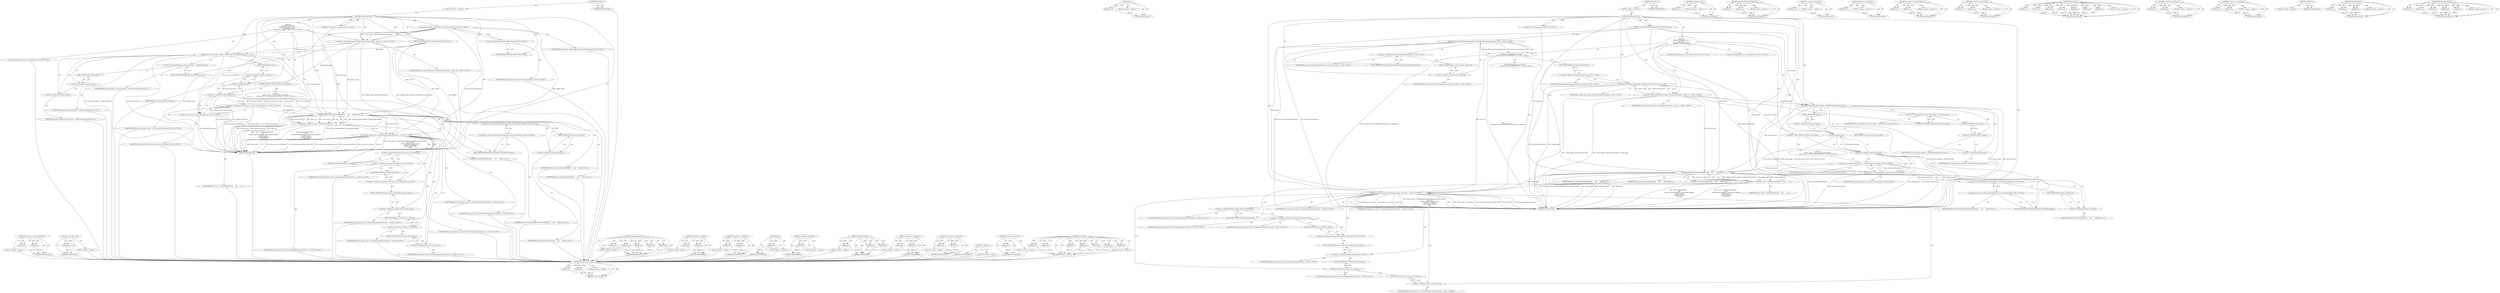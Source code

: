 digraph "NewRunnableMethod" {
vulnerable_121 [label=<(METHOD,&lt;operator&gt;.indirectFieldAccess)>];
vulnerable_122 [label=<(PARAM,p1)>];
vulnerable_123 [label=<(PARAM,p2)>];
vulnerable_124 [label=<(BLOCK,&lt;empty&gt;,&lt;empty&gt;)>];
vulnerable_125 [label=<(METHOD_RETURN,ANY)>];
vulnerable_143 [label=<(METHOD,&lt;operator&gt;.new)>];
vulnerable_144 [label=<(PARAM,p1)>];
vulnerable_145 [label=<(BLOCK,&lt;empty&gt;,&lt;empty&gt;)>];
vulnerable_146 [label=<(METHOD_RETURN,ANY)>];
vulnerable_6 [label=<(METHOD,&lt;global&gt;)<SUB>1</SUB>>];
vulnerable_7 [label=<(BLOCK,&lt;empty&gt;,&lt;empty&gt;)<SUB>1</SUB>>];
vulnerable_8 [label=<(METHOD,OnScriptedPrint)<SUB>1</SUB>>];
vulnerable_9 [label=<(PARAM,const ViewHostMsg_ScriptedPrint_Params&amp; params)<SUB>2</SUB>>];
vulnerable_10 [label="<(PARAM,IPC::Message* reply_msg)<SUB>3</SUB>>"];
vulnerable_11 [label="<(BLOCK,{
#if defined(OS_WIN)
  HWND host_window = gfx:...,{
#if defined(OS_WIN)
  HWND host_window = gfx:...)<SUB>3</SUB>>"];
vulnerable_12 [label="<(&lt;operator&gt;.greaterThan,scoped_refptr&lt;printing::PrinterQuery&gt; printer_q...)<SUB>10</SUB>>"];
vulnerable_13 [label="<(&lt;operator&gt;.lessThan,scoped_refptr&lt;printing::PrinterQuery)<SUB>10</SUB>>"];
vulnerable_14 [label="<(IDENTIFIER,scoped_refptr,scoped_refptr&lt;printing::PrinterQuery)<SUB>10</SUB>>"];
vulnerable_15 [label="<(&lt;operator&gt;.fieldAccess,printing::PrinterQuery)<SUB>10</SUB>>"];
vulnerable_16 [label="<(IDENTIFIER,printing,scoped_refptr&lt;printing::PrinterQuery)<SUB>10</SUB>>"];
vulnerable_17 [label=<(FIELD_IDENTIFIER,PrinterQuery,PrinterQuery)<SUB>10</SUB>>];
vulnerable_18 [label="<(IDENTIFIER,printer_query,scoped_refptr&lt;printing::PrinterQuery&gt; printer_q...)<SUB>10</SUB>>"];
vulnerable_19 [label=<(PopPrinterQuery,print_job_manager_-&gt;PopPrinterQuery(params.cook...)<SUB>11</SUB>>];
vulnerable_20 [label=<(&lt;operator&gt;.indirectFieldAccess,print_job_manager_-&gt;PopPrinterQuery)<SUB>11</SUB>>];
vulnerable_21 [label=<(IDENTIFIER,print_job_manager_,print_job_manager_-&gt;PopPrinterQuery(params.cook...)<SUB>11</SUB>>];
vulnerable_22 [label=<(FIELD_IDENTIFIER,PopPrinterQuery,PopPrinterQuery)<SUB>11</SUB>>];
vulnerable_23 [label=<(&lt;operator&gt;.fieldAccess,params.cookie)<SUB>11</SUB>>];
vulnerable_24 [label=<(IDENTIFIER,params,print_job_manager_-&gt;PopPrinterQuery(params.cook...)<SUB>11</SUB>>];
vulnerable_25 [label=<(FIELD_IDENTIFIER,cookie,cookie)<SUB>11</SUB>>];
vulnerable_26 [label=<(&lt;operator&gt;.addressOf,&amp;printer_query)<SUB>11</SUB>>];
vulnerable_27 [label=<(IDENTIFIER,printer_query,print_job_manager_-&gt;PopPrinterQuery(params.cook...)<SUB>11</SUB>>];
vulnerable_28 [label=<(CONTROL_STRUCTURE,IF,if (!printer_query.get()))<SUB>12</SUB>>];
vulnerable_29 [label=<(&lt;operator&gt;.logicalNot,!printer_query.get())<SUB>12</SUB>>];
vulnerable_30 [label=<(get,printer_query.get())<SUB>12</SUB>>];
vulnerable_31 [label=<(&lt;operator&gt;.fieldAccess,printer_query.get)<SUB>12</SUB>>];
vulnerable_32 [label=<(IDENTIFIER,printer_query,printer_query.get())<SUB>12</SUB>>];
vulnerable_33 [label=<(FIELD_IDENTIFIER,get,get)<SUB>12</SUB>>];
vulnerable_34 [label="<(BLOCK,{
    printer_query = new printing::PrinterQuer...,{
    printer_query = new printing::PrinterQuer...)<SUB>12</SUB>>"];
vulnerable_35 [label="<(&lt;operator&gt;.assignment,printer_query = new printing::PrinterQuery)<SUB>13</SUB>>"];
vulnerable_36 [label="<(IDENTIFIER,printer_query,printer_query = new printing::PrinterQuery)<SUB>13</SUB>>"];
vulnerable_37 [label="<(&lt;operator&gt;.new,new printing::PrinterQuery)<SUB>13</SUB>>"];
vulnerable_38 [label="<(IDENTIFIER,printing::PrinterQuery,new printing::PrinterQuery)<SUB>13</SUB>>"];
vulnerable_39 [label="<(LOCAL,CancelableTask* task: CancelableTask*)<SUB>16</SUB>>"];
vulnerable_40 [label=<(&lt;operator&gt;.assignment,* task = NewRunnableMethod(
      this,
      &amp;...)<SUB>16</SUB>>];
vulnerable_41 [label=<(IDENTIFIER,task,* task = NewRunnableMethod(
      this,
      &amp;...)<SUB>16</SUB>>];
vulnerable_42 [label=<(NewRunnableMethod,NewRunnableMethod(
      this,
      &amp;ResourceM...)<SUB>16</SUB>>];
vulnerable_43 [label=<(LITERAL,this,NewRunnableMethod(
      this,
      &amp;ResourceM...)<SUB>17</SUB>>];
vulnerable_44 [label="<(&lt;operator&gt;.addressOf,&amp;ResourceMessageFilter::OnScriptedPrintReply)<SUB>18</SUB>>"];
vulnerable_45 [label="<(&lt;operator&gt;.fieldAccess,ResourceMessageFilter::OnScriptedPrintReply)<SUB>18</SUB>>"];
vulnerable_46 [label=<(IDENTIFIER,ResourceMessageFilter,NewRunnableMethod(
      this,
      &amp;ResourceM...)<SUB>18</SUB>>];
vulnerable_47 [label=<(FIELD_IDENTIFIER,OnScriptedPrintReply,OnScriptedPrintReply)<SUB>18</SUB>>];
vulnerable_48 [label=<(IDENTIFIER,printer_query,NewRunnableMethod(
      this,
      &amp;ResourceM...)<SUB>19</SUB>>];
vulnerable_49 [label=<(&lt;operator&gt;.fieldAccess,params.routing_id)<SUB>20</SUB>>];
vulnerable_50 [label=<(IDENTIFIER,params,NewRunnableMethod(
      this,
      &amp;ResourceM...)<SUB>20</SUB>>];
vulnerable_51 [label=<(FIELD_IDENTIFIER,routing_id,routing_id)<SUB>20</SUB>>];
vulnerable_52 [label=<(IDENTIFIER,reply_msg,NewRunnableMethod(
      this,
      &amp;ResourceM...)<SUB>21</SUB>>];
vulnerable_53 [label="<(GetSettings,printer_query-&gt;GetSettings(printing::PrinterQue...)<SUB>31</SUB>>"];
vulnerable_54 [label=<(&lt;operator&gt;.indirectFieldAccess,printer_query-&gt;GetSettings)<SUB>31</SUB>>];
vulnerable_55 [label="<(IDENTIFIER,printer_query,printer_query-&gt;GetSettings(printing::PrinterQue...)<SUB>31</SUB>>"];
vulnerable_56 [label=<(FIELD_IDENTIFIER,GetSettings,GetSettings)<SUB>31</SUB>>];
vulnerable_57 [label="<(&lt;operator&gt;.fieldAccess,printing::PrinterQuery::ASK_USER)<SUB>31</SUB>>"];
vulnerable_58 [label="<(&lt;operator&gt;.fieldAccess,printing::PrinterQuery)<SUB>31</SUB>>"];
vulnerable_59 [label="<(IDENTIFIER,printing,printer_query-&gt;GetSettings(printing::PrinterQue...)<SUB>31</SUB>>"];
vulnerable_60 [label="<(IDENTIFIER,PrinterQuery,printer_query-&gt;GetSettings(printing::PrinterQue...)<SUB>31</SUB>>"];
vulnerable_61 [label=<(FIELD_IDENTIFIER,ASK_USER,ASK_USER)<SUB>31</SUB>>];
vulnerable_62 [label="<(IDENTIFIER,host_window,printer_query-&gt;GetSettings(printing::PrinterQue...)<SUB>32</SUB>>"];
vulnerable_63 [label=<(&lt;operator&gt;.fieldAccess,params.expected_pages_count)<SUB>33</SUB>>];
vulnerable_64 [label="<(IDENTIFIER,params,printer_query-&gt;GetSettings(printing::PrinterQue...)<SUB>33</SUB>>"];
vulnerable_65 [label=<(FIELD_IDENTIFIER,expected_pages_count,expected_pages_count)<SUB>33</SUB>>];
vulnerable_66 [label=<(&lt;operator&gt;.fieldAccess,params.has_selection)<SUB>34</SUB>>];
vulnerable_67 [label="<(IDENTIFIER,params,printer_query-&gt;GetSettings(printing::PrinterQue...)<SUB>34</SUB>>"];
vulnerable_68 [label=<(FIELD_IDENTIFIER,has_selection,has_selection)<SUB>34</SUB>>];
vulnerable_69 [label=<(&lt;operator&gt;.fieldAccess,params.use_overlays)<SUB>35</SUB>>];
vulnerable_70 [label="<(IDENTIFIER,params,printer_query-&gt;GetSettings(printing::PrinterQue...)<SUB>35</SUB>>"];
vulnerable_71 [label=<(FIELD_IDENTIFIER,use_overlays,use_overlays)<SUB>35</SUB>>];
vulnerable_72 [label="<(IDENTIFIER,task,printer_query-&gt;GetSettings(printing::PrinterQue...)<SUB>36</SUB>>"];
vulnerable_73 [label=<(METHOD_RETURN,void)<SUB>1</SUB>>];
vulnerable_75 [label=<(METHOD_RETURN,ANY)<SUB>1</SUB>>];
vulnerable_147 [label=<(METHOD,NewRunnableMethod)>];
vulnerable_148 [label=<(PARAM,p1)>];
vulnerable_149 [label=<(PARAM,p2)>];
vulnerable_150 [label=<(PARAM,p3)>];
vulnerable_151 [label=<(PARAM,p4)>];
vulnerable_152 [label=<(PARAM,p5)>];
vulnerable_153 [label=<(BLOCK,&lt;empty&gt;,&lt;empty&gt;)>];
vulnerable_154 [label=<(METHOD_RETURN,ANY)>];
vulnerable_105 [label=<(METHOD,&lt;operator&gt;.lessThan)>];
vulnerable_106 [label=<(PARAM,p1)>];
vulnerable_107 [label=<(PARAM,p2)>];
vulnerable_108 [label=<(BLOCK,&lt;empty&gt;,&lt;empty&gt;)>];
vulnerable_109 [label=<(METHOD_RETURN,ANY)>];
vulnerable_138 [label=<(METHOD,&lt;operator&gt;.assignment)>];
vulnerable_139 [label=<(PARAM,p1)>];
vulnerable_140 [label=<(PARAM,p2)>];
vulnerable_141 [label=<(BLOCK,&lt;empty&gt;,&lt;empty&gt;)>];
vulnerable_142 [label=<(METHOD_RETURN,ANY)>];
vulnerable_134 [label=<(METHOD,get)>];
vulnerable_135 [label=<(PARAM,p1)>];
vulnerable_136 [label=<(BLOCK,&lt;empty&gt;,&lt;empty&gt;)>];
vulnerable_137 [label=<(METHOD_RETURN,ANY)>];
vulnerable_130 [label=<(METHOD,&lt;operator&gt;.logicalNot)>];
vulnerable_131 [label=<(PARAM,p1)>];
vulnerable_132 [label=<(BLOCK,&lt;empty&gt;,&lt;empty&gt;)>];
vulnerable_133 [label=<(METHOD_RETURN,ANY)>];
vulnerable_115 [label=<(METHOD,PopPrinterQuery)>];
vulnerable_116 [label=<(PARAM,p1)>];
vulnerable_117 [label=<(PARAM,p2)>];
vulnerable_118 [label=<(PARAM,p3)>];
vulnerable_119 [label=<(BLOCK,&lt;empty&gt;,&lt;empty&gt;)>];
vulnerable_120 [label=<(METHOD_RETURN,ANY)>];
vulnerable_110 [label=<(METHOD,&lt;operator&gt;.fieldAccess)>];
vulnerable_111 [label=<(PARAM,p1)>];
vulnerable_112 [label=<(PARAM,p2)>];
vulnerable_113 [label=<(BLOCK,&lt;empty&gt;,&lt;empty&gt;)>];
vulnerable_114 [label=<(METHOD_RETURN,ANY)>];
vulnerable_100 [label=<(METHOD,&lt;operator&gt;.greaterThan)>];
vulnerable_101 [label=<(PARAM,p1)>];
vulnerable_102 [label=<(PARAM,p2)>];
vulnerable_103 [label=<(BLOCK,&lt;empty&gt;,&lt;empty&gt;)>];
vulnerable_104 [label=<(METHOD_RETURN,ANY)>];
vulnerable_94 [label=<(METHOD,&lt;global&gt;)<SUB>1</SUB>>];
vulnerable_95 [label=<(BLOCK,&lt;empty&gt;,&lt;empty&gt;)>];
vulnerable_96 [label=<(METHOD_RETURN,ANY)>];
vulnerable_126 [label=<(METHOD,&lt;operator&gt;.addressOf)>];
vulnerable_127 [label=<(PARAM,p1)>];
vulnerable_128 [label=<(BLOCK,&lt;empty&gt;,&lt;empty&gt;)>];
vulnerable_129 [label=<(METHOD_RETURN,ANY)>];
vulnerable_155 [label=<(METHOD,GetSettings)>];
vulnerable_156 [label=<(PARAM,p1)>];
vulnerable_157 [label=<(PARAM,p2)>];
vulnerable_158 [label=<(PARAM,p3)>];
vulnerable_159 [label=<(PARAM,p4)>];
vulnerable_160 [label=<(PARAM,p5)>];
vulnerable_161 [label=<(PARAM,p6)>];
vulnerable_162 [label=<(PARAM,p7)>];
vulnerable_163 [label=<(BLOCK,&lt;empty&gt;,&lt;empty&gt;)>];
vulnerable_164 [label=<(METHOD_RETURN,ANY)>];
fixed_132 [label=<(METHOD,&lt;operator&gt;.lessThan)>];
fixed_133 [label=<(PARAM,p1)>];
fixed_134 [label=<(PARAM,p2)>];
fixed_135 [label=<(BLOCK,&lt;empty&gt;,&lt;empty&gt;)>];
fixed_136 [label=<(METHOD_RETURN,ANY)>];
fixed_156 [label=<(METHOD,get)>];
fixed_157 [label=<(PARAM,p1)>];
fixed_158 [label=<(BLOCK,&lt;empty&gt;,&lt;empty&gt;)>];
fixed_159 [label=<(METHOD_RETURN,ANY)>];
fixed_6 [label=<(METHOD,&lt;global&gt;)<SUB>1</SUB>>];
fixed_7 [label=<(BLOCK,&lt;empty&gt;,&lt;empty&gt;)<SUB>1</SUB>>];
fixed_8 [label=<(METHOD,OnScriptedPrint)<SUB>1</SUB>>];
fixed_9 [label=<(PARAM,const ViewHostMsg_ScriptedPrint_Params&amp; params)<SUB>2</SUB>>];
fixed_10 [label="<(PARAM,IPC::Message* reply_msg)<SUB>3</SUB>>"];
fixed_11 [label="<(BLOCK,{
  gfx::NativeView host_view =
      gfx::Nati...,{
  gfx::NativeView host_view =
      gfx::Nati...)<SUB>3</SUB>>"];
fixed_12 [label="<(LOCAL,gfx.NativeView host_view: gfx.NativeView)<SUB>4</SUB>>"];
fixed_13 [label="<(&lt;operator&gt;.assignment,host_view =
      gfx::NativeViewFromIdInBrowse...)<SUB>4</SUB>>"];
fixed_14 [label="<(IDENTIFIER,host_view,host_view =
      gfx::NativeViewFromIdInBrowse...)<SUB>4</SUB>>"];
fixed_15 [label="<(gfx.NativeViewFromIdInBrowser,gfx::NativeViewFromIdInBrowser(params.host_wind...)<SUB>5</SUB>>"];
fixed_16 [label="<(&lt;operator&gt;.fieldAccess,gfx::NativeViewFromIdInBrowser)<SUB>5</SUB>>"];
fixed_17 [label="<(IDENTIFIER,gfx,gfx::NativeViewFromIdInBrowser(params.host_wind...)<SUB>5</SUB>>"];
fixed_18 [label=<(FIELD_IDENTIFIER,NativeViewFromIdInBrowser,NativeViewFromIdInBrowser)<SUB>5</SUB>>];
fixed_19 [label=<(&lt;operator&gt;.fieldAccess,params.host_window_id)<SUB>5</SUB>>];
fixed_20 [label="<(IDENTIFIER,params,gfx::NativeViewFromIdInBrowser(params.host_wind...)<SUB>5</SUB>>"];
fixed_21 [label=<(FIELD_IDENTIFIER,host_window_id,host_window_id)<SUB>5</SUB>>];
fixed_22 [label="<(&lt;operator&gt;.greaterThan,scoped_refptr&lt;printing::PrinterQuery&gt; printer_q...)<SUB>7</SUB>>"];
fixed_23 [label="<(&lt;operator&gt;.lessThan,scoped_refptr&lt;printing::PrinterQuery)<SUB>7</SUB>>"];
fixed_24 [label="<(IDENTIFIER,scoped_refptr,scoped_refptr&lt;printing::PrinterQuery)<SUB>7</SUB>>"];
fixed_25 [label="<(&lt;operator&gt;.fieldAccess,printing::PrinterQuery)<SUB>7</SUB>>"];
fixed_26 [label="<(IDENTIFIER,printing,scoped_refptr&lt;printing::PrinterQuery)<SUB>7</SUB>>"];
fixed_27 [label=<(FIELD_IDENTIFIER,PrinterQuery,PrinterQuery)<SUB>7</SUB>>];
fixed_28 [label="<(IDENTIFIER,printer_query,scoped_refptr&lt;printing::PrinterQuery&gt; printer_q...)<SUB>7</SUB>>"];
fixed_29 [label=<(PopPrinterQuery,print_job_manager_-&gt;PopPrinterQuery(params.cook...)<SUB>8</SUB>>];
fixed_30 [label=<(&lt;operator&gt;.indirectFieldAccess,print_job_manager_-&gt;PopPrinterQuery)<SUB>8</SUB>>];
fixed_31 [label=<(IDENTIFIER,print_job_manager_,print_job_manager_-&gt;PopPrinterQuery(params.cook...)<SUB>8</SUB>>];
fixed_32 [label=<(FIELD_IDENTIFIER,PopPrinterQuery,PopPrinterQuery)<SUB>8</SUB>>];
fixed_33 [label=<(&lt;operator&gt;.fieldAccess,params.cookie)<SUB>8</SUB>>];
fixed_34 [label=<(IDENTIFIER,params,print_job_manager_-&gt;PopPrinterQuery(params.cook...)<SUB>8</SUB>>];
fixed_35 [label=<(FIELD_IDENTIFIER,cookie,cookie)<SUB>8</SUB>>];
fixed_36 [label=<(&lt;operator&gt;.addressOf,&amp;printer_query)<SUB>8</SUB>>];
fixed_37 [label=<(IDENTIFIER,printer_query,print_job_manager_-&gt;PopPrinterQuery(params.cook...)<SUB>8</SUB>>];
fixed_38 [label=<(CONTROL_STRUCTURE,IF,if (!printer_query.get()))<SUB>9</SUB>>];
fixed_39 [label=<(&lt;operator&gt;.logicalNot,!printer_query.get())<SUB>9</SUB>>];
fixed_40 [label=<(get,printer_query.get())<SUB>9</SUB>>];
fixed_41 [label=<(&lt;operator&gt;.fieldAccess,printer_query.get)<SUB>9</SUB>>];
fixed_42 [label=<(IDENTIFIER,printer_query,printer_query.get())<SUB>9</SUB>>];
fixed_43 [label=<(FIELD_IDENTIFIER,get,get)<SUB>9</SUB>>];
fixed_44 [label="<(BLOCK,{
    printer_query = new printing::PrinterQuer...,{
    printer_query = new printing::PrinterQuer...)<SUB>9</SUB>>"];
fixed_45 [label="<(&lt;operator&gt;.assignment,printer_query = new printing::PrinterQuery)<SUB>10</SUB>>"];
fixed_46 [label="<(IDENTIFIER,printer_query,printer_query = new printing::PrinterQuery)<SUB>10</SUB>>"];
fixed_47 [label="<(&lt;operator&gt;.new,new printing::PrinterQuery)<SUB>10</SUB>>"];
fixed_48 [label="<(IDENTIFIER,printing::PrinterQuery,new printing::PrinterQuery)<SUB>10</SUB>>"];
fixed_49 [label="<(LOCAL,CancelableTask* task: CancelableTask*)<SUB>13</SUB>>"];
fixed_50 [label=<(&lt;operator&gt;.assignment,* task = NewRunnableMethod(
      this,
      &amp;...)<SUB>13</SUB>>];
fixed_51 [label=<(IDENTIFIER,task,* task = NewRunnableMethod(
      this,
      &amp;...)<SUB>13</SUB>>];
fixed_52 [label=<(NewRunnableMethod,NewRunnableMethod(
      this,
      &amp;ResourceM...)<SUB>13</SUB>>];
fixed_53 [label=<(LITERAL,this,NewRunnableMethod(
      this,
      &amp;ResourceM...)<SUB>14</SUB>>];
fixed_54 [label="<(&lt;operator&gt;.addressOf,&amp;ResourceMessageFilter::OnScriptedPrintReply)<SUB>15</SUB>>"];
fixed_55 [label="<(&lt;operator&gt;.fieldAccess,ResourceMessageFilter::OnScriptedPrintReply)<SUB>15</SUB>>"];
fixed_56 [label=<(IDENTIFIER,ResourceMessageFilter,NewRunnableMethod(
      this,
      &amp;ResourceM...)<SUB>15</SUB>>];
fixed_57 [label=<(FIELD_IDENTIFIER,OnScriptedPrintReply,OnScriptedPrintReply)<SUB>15</SUB>>];
fixed_58 [label=<(IDENTIFIER,printer_query,NewRunnableMethod(
      this,
      &amp;ResourceM...)<SUB>16</SUB>>];
fixed_59 [label=<(&lt;operator&gt;.fieldAccess,params.routing_id)<SUB>17</SUB>>];
fixed_60 [label=<(IDENTIFIER,params,NewRunnableMethod(
      this,
      &amp;ResourceM...)<SUB>17</SUB>>];
fixed_61 [label=<(FIELD_IDENTIFIER,routing_id,routing_id)<SUB>17</SUB>>];
fixed_62 [label=<(IDENTIFIER,reply_msg,NewRunnableMethod(
      this,
      &amp;ResourceM...)<SUB>18</SUB>>];
fixed_63 [label="<(GetSettings,printer_query-&gt;GetSettings(printing::PrinterQue...)<SUB>20</SUB>>"];
fixed_64 [label=<(&lt;operator&gt;.indirectFieldAccess,printer_query-&gt;GetSettings)<SUB>20</SUB>>];
fixed_65 [label="<(IDENTIFIER,printer_query,printer_query-&gt;GetSettings(printing::PrinterQue...)<SUB>20</SUB>>"];
fixed_66 [label=<(FIELD_IDENTIFIER,GetSettings,GetSettings)<SUB>20</SUB>>];
fixed_67 [label="<(&lt;operator&gt;.fieldAccess,printing::PrinterQuery::ASK_USER)<SUB>20</SUB>>"];
fixed_68 [label="<(&lt;operator&gt;.fieldAccess,printing::PrinterQuery)<SUB>20</SUB>>"];
fixed_69 [label="<(IDENTIFIER,printing,printer_query-&gt;GetSettings(printing::PrinterQue...)<SUB>20</SUB>>"];
fixed_70 [label="<(IDENTIFIER,PrinterQuery,printer_query-&gt;GetSettings(printing::PrinterQue...)<SUB>20</SUB>>"];
fixed_71 [label=<(FIELD_IDENTIFIER,ASK_USER,ASK_USER)<SUB>20</SUB>>];
fixed_72 [label="<(IDENTIFIER,host_view,printer_query-&gt;GetSettings(printing::PrinterQue...)<SUB>21</SUB>>"];
fixed_73 [label=<(&lt;operator&gt;.fieldAccess,params.expected_pages_count)<SUB>22</SUB>>];
fixed_74 [label="<(IDENTIFIER,params,printer_query-&gt;GetSettings(printing::PrinterQue...)<SUB>22</SUB>>"];
fixed_75 [label=<(FIELD_IDENTIFIER,expected_pages_count,expected_pages_count)<SUB>22</SUB>>];
fixed_76 [label=<(&lt;operator&gt;.fieldAccess,params.has_selection)<SUB>23</SUB>>];
fixed_77 [label="<(IDENTIFIER,params,printer_query-&gt;GetSettings(printing::PrinterQue...)<SUB>23</SUB>>"];
fixed_78 [label=<(FIELD_IDENTIFIER,has_selection,has_selection)<SUB>23</SUB>>];
fixed_79 [label=<(&lt;operator&gt;.fieldAccess,params.use_overlays)<SUB>24</SUB>>];
fixed_80 [label="<(IDENTIFIER,params,printer_query-&gt;GetSettings(printing::PrinterQue...)<SUB>24</SUB>>"];
fixed_81 [label=<(FIELD_IDENTIFIER,use_overlays,use_overlays)<SUB>24</SUB>>];
fixed_82 [label="<(IDENTIFIER,task,printer_query-&gt;GetSettings(printing::PrinterQue...)<SUB>25</SUB>>"];
fixed_83 [label=<(METHOD_RETURN,void)<SUB>1</SUB>>];
fixed_85 [label=<(METHOD_RETURN,ANY)<SUB>1</SUB>>];
fixed_160 [label=<(METHOD,&lt;operator&gt;.new)>];
fixed_161 [label=<(PARAM,p1)>];
fixed_162 [label=<(BLOCK,&lt;empty&gt;,&lt;empty&gt;)>];
fixed_163 [label=<(METHOD_RETURN,ANY)>];
fixed_117 [label=<(METHOD,gfx.NativeViewFromIdInBrowser)>];
fixed_118 [label=<(PARAM,p1)>];
fixed_119 [label=<(PARAM,p2)>];
fixed_120 [label=<(BLOCK,&lt;empty&gt;,&lt;empty&gt;)>];
fixed_121 [label=<(METHOD_RETURN,ANY)>];
fixed_152 [label=<(METHOD,&lt;operator&gt;.logicalNot)>];
fixed_153 [label=<(PARAM,p1)>];
fixed_154 [label=<(BLOCK,&lt;empty&gt;,&lt;empty&gt;)>];
fixed_155 [label=<(METHOD_RETURN,ANY)>];
fixed_148 [label=<(METHOD,&lt;operator&gt;.addressOf)>];
fixed_149 [label=<(PARAM,p1)>];
fixed_150 [label=<(BLOCK,&lt;empty&gt;,&lt;empty&gt;)>];
fixed_151 [label=<(METHOD_RETURN,ANY)>];
fixed_143 [label=<(METHOD,&lt;operator&gt;.indirectFieldAccess)>];
fixed_144 [label=<(PARAM,p1)>];
fixed_145 [label=<(PARAM,p2)>];
fixed_146 [label=<(BLOCK,&lt;empty&gt;,&lt;empty&gt;)>];
fixed_147 [label=<(METHOD_RETURN,ANY)>];
fixed_127 [label=<(METHOD,&lt;operator&gt;.greaterThan)>];
fixed_128 [label=<(PARAM,p1)>];
fixed_129 [label=<(PARAM,p2)>];
fixed_130 [label=<(BLOCK,&lt;empty&gt;,&lt;empty&gt;)>];
fixed_131 [label=<(METHOD_RETURN,ANY)>];
fixed_172 [label=<(METHOD,GetSettings)>];
fixed_173 [label=<(PARAM,p1)>];
fixed_174 [label=<(PARAM,p2)>];
fixed_175 [label=<(PARAM,p3)>];
fixed_176 [label=<(PARAM,p4)>];
fixed_177 [label=<(PARAM,p5)>];
fixed_178 [label=<(PARAM,p6)>];
fixed_179 [label=<(PARAM,p7)>];
fixed_180 [label=<(BLOCK,&lt;empty&gt;,&lt;empty&gt;)>];
fixed_181 [label=<(METHOD_RETURN,ANY)>];
fixed_122 [label=<(METHOD,&lt;operator&gt;.fieldAccess)>];
fixed_123 [label=<(PARAM,p1)>];
fixed_124 [label=<(PARAM,p2)>];
fixed_125 [label=<(BLOCK,&lt;empty&gt;,&lt;empty&gt;)>];
fixed_126 [label=<(METHOD_RETURN,ANY)>];
fixed_112 [label=<(METHOD,&lt;operator&gt;.assignment)>];
fixed_113 [label=<(PARAM,p1)>];
fixed_114 [label=<(PARAM,p2)>];
fixed_115 [label=<(BLOCK,&lt;empty&gt;,&lt;empty&gt;)>];
fixed_116 [label=<(METHOD_RETURN,ANY)>];
fixed_106 [label=<(METHOD,&lt;global&gt;)<SUB>1</SUB>>];
fixed_107 [label=<(BLOCK,&lt;empty&gt;,&lt;empty&gt;)>];
fixed_108 [label=<(METHOD_RETURN,ANY)>];
fixed_137 [label=<(METHOD,PopPrinterQuery)>];
fixed_138 [label=<(PARAM,p1)>];
fixed_139 [label=<(PARAM,p2)>];
fixed_140 [label=<(PARAM,p3)>];
fixed_141 [label=<(BLOCK,&lt;empty&gt;,&lt;empty&gt;)>];
fixed_142 [label=<(METHOD_RETURN,ANY)>];
fixed_164 [label=<(METHOD,NewRunnableMethod)>];
fixed_165 [label=<(PARAM,p1)>];
fixed_166 [label=<(PARAM,p2)>];
fixed_167 [label=<(PARAM,p3)>];
fixed_168 [label=<(PARAM,p4)>];
fixed_169 [label=<(PARAM,p5)>];
fixed_170 [label=<(BLOCK,&lt;empty&gt;,&lt;empty&gt;)>];
fixed_171 [label=<(METHOD_RETURN,ANY)>];
vulnerable_121 -> vulnerable_122  [key=0, label="AST: "];
vulnerable_121 -> vulnerable_122  [key=1, label="DDG: "];
vulnerable_121 -> vulnerable_124  [key=0, label="AST: "];
vulnerable_121 -> vulnerable_123  [key=0, label="AST: "];
vulnerable_121 -> vulnerable_123  [key=1, label="DDG: "];
vulnerable_121 -> vulnerable_125  [key=0, label="AST: "];
vulnerable_121 -> vulnerable_125  [key=1, label="CFG: "];
vulnerable_122 -> vulnerable_125  [key=0, label="DDG: p1"];
vulnerable_123 -> vulnerable_125  [key=0, label="DDG: p2"];
vulnerable_124 -> fixed_132  [key=0];
vulnerable_125 -> fixed_132  [key=0];
vulnerable_143 -> vulnerable_144  [key=0, label="AST: "];
vulnerable_143 -> vulnerable_144  [key=1, label="DDG: "];
vulnerable_143 -> vulnerable_145  [key=0, label="AST: "];
vulnerable_143 -> vulnerable_146  [key=0, label="AST: "];
vulnerable_143 -> vulnerable_146  [key=1, label="CFG: "];
vulnerable_144 -> vulnerable_146  [key=0, label="DDG: p1"];
vulnerable_145 -> fixed_132  [key=0];
vulnerable_146 -> fixed_132  [key=0];
vulnerable_6 -> vulnerable_7  [key=0, label="AST: "];
vulnerable_6 -> vulnerable_75  [key=0, label="AST: "];
vulnerable_6 -> vulnerable_75  [key=1, label="CFG: "];
vulnerable_7 -> vulnerable_8  [key=0, label="AST: "];
vulnerable_8 -> vulnerable_9  [key=0, label="AST: "];
vulnerable_8 -> vulnerable_9  [key=1, label="DDG: "];
vulnerable_8 -> vulnerable_10  [key=0, label="AST: "];
vulnerable_8 -> vulnerable_10  [key=1, label="DDG: "];
vulnerable_8 -> vulnerable_11  [key=0, label="AST: "];
vulnerable_8 -> vulnerable_73  [key=0, label="AST: "];
vulnerable_8 -> vulnerable_17  [key=0, label="CFG: "];
vulnerable_8 -> vulnerable_12  [key=0, label="DDG: "];
vulnerable_8 -> vulnerable_19  [key=0, label="DDG: "];
vulnerable_8 -> vulnerable_53  [key=0, label="DDG: "];
vulnerable_8 -> vulnerable_13  [key=0, label="DDG: "];
vulnerable_8 -> vulnerable_42  [key=0, label="DDG: "];
vulnerable_8 -> vulnerable_30  [key=0, label="DDG: "];
vulnerable_8 -> vulnerable_37  [key=0, label="DDG: "];
vulnerable_9 -> vulnerable_73  [key=0, label="DDG: params"];
vulnerable_9 -> vulnerable_19  [key=0, label="DDG: params"];
vulnerable_9 -> vulnerable_53  [key=0, label="DDG: params"];
vulnerable_9 -> vulnerable_42  [key=0, label="DDG: params"];
vulnerable_10 -> vulnerable_42  [key=0, label="DDG: reply_msg"];
vulnerable_11 -> vulnerable_12  [key=0, label="AST: "];
vulnerable_11 -> vulnerable_19  [key=0, label="AST: "];
vulnerable_11 -> vulnerable_28  [key=0, label="AST: "];
vulnerable_11 -> vulnerable_39  [key=0, label="AST: "];
vulnerable_11 -> vulnerable_40  [key=0, label="AST: "];
vulnerable_11 -> vulnerable_53  [key=0, label="AST: "];
vulnerable_12 -> vulnerable_13  [key=0, label="AST: "];
vulnerable_12 -> vulnerable_18  [key=0, label="AST: "];
vulnerable_12 -> vulnerable_22  [key=0, label="CFG: "];
vulnerable_12 -> vulnerable_73  [key=0, label="DDG: scoped_refptr&lt;printing::PrinterQuery"];
vulnerable_12 -> vulnerable_73  [key=1, label="DDG: scoped_refptr&lt;printing::PrinterQuery&gt; printer_query"];
vulnerable_12 -> vulnerable_19  [key=0, label="DDG: printer_query"];
vulnerable_12 -> vulnerable_42  [key=0, label="DDG: printer_query"];
vulnerable_12 -> vulnerable_30  [key=0, label="DDG: printer_query"];
vulnerable_13 -> vulnerable_14  [key=0, label="AST: "];
vulnerable_13 -> vulnerable_15  [key=0, label="AST: "];
vulnerable_13 -> vulnerable_12  [key=0, label="CFG: "];
vulnerable_13 -> vulnerable_12  [key=1, label="DDG: scoped_refptr"];
vulnerable_13 -> vulnerable_12  [key=2, label="DDG: printing::PrinterQuery"];
vulnerable_13 -> vulnerable_73  [key=0, label="DDG: printing::PrinterQuery"];
vulnerable_13 -> vulnerable_73  [key=1, label="DDG: scoped_refptr"];
vulnerable_13 -> vulnerable_37  [key=0, label="DDG: printing::PrinterQuery"];
vulnerable_14 -> fixed_132  [key=0];
vulnerable_15 -> vulnerable_16  [key=0, label="AST: "];
vulnerable_15 -> vulnerable_17  [key=0, label="AST: "];
vulnerable_15 -> vulnerable_13  [key=0, label="CFG: "];
vulnerable_16 -> fixed_132  [key=0];
vulnerable_17 -> vulnerable_15  [key=0, label="CFG: "];
vulnerable_18 -> fixed_132  [key=0];
vulnerable_19 -> vulnerable_20  [key=0, label="AST: "];
vulnerable_19 -> vulnerable_23  [key=0, label="AST: "];
vulnerable_19 -> vulnerable_26  [key=0, label="AST: "];
vulnerable_19 -> vulnerable_33  [key=0, label="CFG: "];
vulnerable_19 -> vulnerable_73  [key=0, label="DDG: print_job_manager_-&gt;PopPrinterQuery"];
vulnerable_19 -> vulnerable_73  [key=1, label="DDG: params.cookie"];
vulnerable_19 -> vulnerable_73  [key=2, label="DDG: &amp;printer_query"];
vulnerable_19 -> vulnerable_73  [key=3, label="DDG: print_job_manager_-&gt;PopPrinterQuery(params.cookie, &amp;printer_query)"];
vulnerable_19 -> vulnerable_42  [key=0, label="DDG: &amp;printer_query"];
vulnerable_20 -> vulnerable_21  [key=0, label="AST: "];
vulnerable_20 -> vulnerable_22  [key=0, label="AST: "];
vulnerable_20 -> vulnerable_25  [key=0, label="CFG: "];
vulnerable_21 -> fixed_132  [key=0];
vulnerable_22 -> vulnerable_20  [key=0, label="CFG: "];
vulnerable_23 -> vulnerable_24  [key=0, label="AST: "];
vulnerable_23 -> vulnerable_25  [key=0, label="AST: "];
vulnerable_23 -> vulnerable_26  [key=0, label="CFG: "];
vulnerable_24 -> fixed_132  [key=0];
vulnerable_25 -> vulnerable_23  [key=0, label="CFG: "];
vulnerable_26 -> vulnerable_27  [key=0, label="AST: "];
vulnerable_26 -> vulnerable_19  [key=0, label="CFG: "];
vulnerable_27 -> fixed_132  [key=0];
vulnerable_28 -> vulnerable_29  [key=0, label="AST: "];
vulnerable_28 -> vulnerable_34  [key=0, label="AST: "];
vulnerable_29 -> vulnerable_30  [key=0, label="AST: "];
vulnerable_29 -> vulnerable_37  [key=0, label="CFG: "];
vulnerable_29 -> vulnerable_37  [key=1, label="CDG: "];
vulnerable_29 -> vulnerable_47  [key=0, label="CFG: "];
vulnerable_29 -> vulnerable_73  [key=0, label="DDG: printer_query.get()"];
vulnerable_29 -> vulnerable_73  [key=1, label="DDG: !printer_query.get()"];
vulnerable_29 -> vulnerable_35  [key=0, label="CDG: "];
vulnerable_30 -> vulnerable_31  [key=0, label="AST: "];
vulnerable_30 -> vulnerable_29  [key=0, label="CFG: "];
vulnerable_30 -> vulnerable_29  [key=1, label="DDG: printer_query.get"];
vulnerable_30 -> vulnerable_42  [key=0, label="DDG: printer_query.get"];
vulnerable_31 -> vulnerable_32  [key=0, label="AST: "];
vulnerable_31 -> vulnerable_33  [key=0, label="AST: "];
vulnerable_31 -> vulnerable_30  [key=0, label="CFG: "];
vulnerable_32 -> fixed_132  [key=0];
vulnerable_33 -> vulnerable_31  [key=0, label="CFG: "];
vulnerable_34 -> vulnerable_35  [key=0, label="AST: "];
vulnerable_35 -> vulnerable_36  [key=0, label="AST: "];
vulnerable_35 -> vulnerable_37  [key=0, label="AST: "];
vulnerable_35 -> vulnerable_47  [key=0, label="CFG: "];
vulnerable_35 -> vulnerable_73  [key=0, label="DDG: new printing::PrinterQuery"];
vulnerable_35 -> vulnerable_73  [key=1, label="DDG: printer_query = new printing::PrinterQuery"];
vulnerable_35 -> vulnerable_42  [key=0, label="DDG: printer_query"];
vulnerable_36 -> fixed_132  [key=0];
vulnerable_37 -> vulnerable_38  [key=0, label="AST: "];
vulnerable_37 -> vulnerable_35  [key=0, label="CFG: "];
vulnerable_37 -> vulnerable_35  [key=1, label="DDG: printing::PrinterQuery"];
vulnerable_37 -> vulnerable_73  [key=0, label="DDG: printing::PrinterQuery"];
vulnerable_38 -> fixed_132  [key=0];
vulnerable_39 -> fixed_132  [key=0];
vulnerable_40 -> vulnerable_41  [key=0, label="AST: "];
vulnerable_40 -> vulnerable_42  [key=0, label="AST: "];
vulnerable_40 -> vulnerable_56  [key=0, label="CFG: "];
vulnerable_40 -> vulnerable_73  [key=0, label="DDG: NewRunnableMethod(
      this,
      &amp;ResourceMessageFilter::OnScriptedPrintReply,
       printer_query,
       params.routing_id,
       reply_msg)"];
vulnerable_40 -> vulnerable_73  [key=1, label="DDG: * task = NewRunnableMethod(
      this,
      &amp;ResourceMessageFilter::OnScriptedPrintReply,
       printer_query,
       params.routing_id,
       reply_msg)"];
vulnerable_40 -> vulnerable_53  [key=0, label="DDG: task"];
vulnerable_41 -> fixed_132  [key=0];
vulnerable_42 -> vulnerable_43  [key=0, label="AST: "];
vulnerable_42 -> vulnerable_44  [key=0, label="AST: "];
vulnerable_42 -> vulnerable_48  [key=0, label="AST: "];
vulnerable_42 -> vulnerable_49  [key=0, label="AST: "];
vulnerable_42 -> vulnerable_52  [key=0, label="AST: "];
vulnerable_42 -> vulnerable_40  [key=0, label="CFG: "];
vulnerable_42 -> vulnerable_40  [key=1, label="DDG: &amp;ResourceMessageFilter::OnScriptedPrintReply"];
vulnerable_42 -> vulnerable_40  [key=2, label="DDG: params.routing_id"];
vulnerable_42 -> vulnerable_40  [key=3, label="DDG: reply_msg"];
vulnerable_42 -> vulnerable_40  [key=4, label="DDG: printer_query"];
vulnerable_42 -> vulnerable_40  [key=5, label="DDG: this"];
vulnerable_42 -> vulnerable_73  [key=0, label="DDG: &amp;ResourceMessageFilter::OnScriptedPrintReply"];
vulnerable_42 -> vulnerable_73  [key=1, label="DDG: printer_query"];
vulnerable_42 -> vulnerable_73  [key=2, label="DDG: params.routing_id"];
vulnerable_42 -> vulnerable_73  [key=3, label="DDG: reply_msg"];
vulnerable_42 -> vulnerable_53  [key=0, label="DDG: printer_query"];
vulnerable_43 -> fixed_132  [key=0];
vulnerable_44 -> vulnerable_45  [key=0, label="AST: "];
vulnerable_44 -> vulnerable_51  [key=0, label="CFG: "];
vulnerable_45 -> vulnerable_46  [key=0, label="AST: "];
vulnerable_45 -> vulnerable_47  [key=0, label="AST: "];
vulnerable_45 -> vulnerable_44  [key=0, label="CFG: "];
vulnerable_46 -> fixed_132  [key=0];
vulnerable_47 -> vulnerable_45  [key=0, label="CFG: "];
vulnerable_48 -> fixed_132  [key=0];
vulnerable_49 -> vulnerable_50  [key=0, label="AST: "];
vulnerable_49 -> vulnerable_51  [key=0, label="AST: "];
vulnerable_49 -> vulnerable_42  [key=0, label="CFG: "];
vulnerable_50 -> fixed_132  [key=0];
vulnerable_51 -> vulnerable_49  [key=0, label="CFG: "];
vulnerable_52 -> fixed_132  [key=0];
vulnerable_53 -> vulnerable_54  [key=0, label="AST: "];
vulnerable_53 -> vulnerable_57  [key=0, label="AST: "];
vulnerable_53 -> vulnerable_62  [key=0, label="AST: "];
vulnerable_53 -> vulnerable_63  [key=0, label="AST: "];
vulnerable_53 -> vulnerable_66  [key=0, label="AST: "];
vulnerable_53 -> vulnerable_69  [key=0, label="AST: "];
vulnerable_53 -> vulnerable_72  [key=0, label="AST: "];
vulnerable_53 -> vulnerable_73  [key=0, label="CFG: "];
vulnerable_53 -> vulnerable_73  [key=1, label="DDG: printer_query-&gt;GetSettings"];
vulnerable_53 -> vulnerable_73  [key=2, label="DDG: printing::PrinterQuery::ASK_USER"];
vulnerable_53 -> vulnerable_73  [key=3, label="DDG: params.expected_pages_count"];
vulnerable_53 -> vulnerable_73  [key=4, label="DDG: params.has_selection"];
vulnerable_53 -> vulnerable_73  [key=5, label="DDG: params.use_overlays"];
vulnerable_53 -> vulnerable_73  [key=6, label="DDG: task"];
vulnerable_53 -> vulnerable_73  [key=7, label="DDG: printer_query-&gt;GetSettings(printing::PrinterQuery::ASK_USER,
                             host_window,
                              params.expected_pages_count,
                              params.has_selection,
                              params.use_overlays,
                             task)"];
vulnerable_53 -> vulnerable_73  [key=8, label="DDG: host_window"];
vulnerable_54 -> vulnerable_55  [key=0, label="AST: "];
vulnerable_54 -> vulnerable_56  [key=0, label="AST: "];
vulnerable_54 -> vulnerable_58  [key=0, label="CFG: "];
vulnerable_55 -> fixed_132  [key=0];
vulnerable_56 -> vulnerable_54  [key=0, label="CFG: "];
vulnerable_57 -> vulnerable_58  [key=0, label="AST: "];
vulnerable_57 -> vulnerable_61  [key=0, label="AST: "];
vulnerable_57 -> vulnerable_65  [key=0, label="CFG: "];
vulnerable_58 -> vulnerable_59  [key=0, label="AST: "];
vulnerable_58 -> vulnerable_60  [key=0, label="AST: "];
vulnerable_58 -> vulnerable_61  [key=0, label="CFG: "];
vulnerable_59 -> fixed_132  [key=0];
vulnerable_60 -> fixed_132  [key=0];
vulnerable_61 -> vulnerable_57  [key=0, label="CFG: "];
vulnerable_62 -> fixed_132  [key=0];
vulnerable_63 -> vulnerable_64  [key=0, label="AST: "];
vulnerable_63 -> vulnerable_65  [key=0, label="AST: "];
vulnerable_63 -> vulnerable_68  [key=0, label="CFG: "];
vulnerable_64 -> fixed_132  [key=0];
vulnerable_65 -> vulnerable_63  [key=0, label="CFG: "];
vulnerable_66 -> vulnerable_67  [key=0, label="AST: "];
vulnerable_66 -> vulnerable_68  [key=0, label="AST: "];
vulnerable_66 -> vulnerable_71  [key=0, label="CFG: "];
vulnerable_67 -> fixed_132  [key=0];
vulnerable_68 -> vulnerable_66  [key=0, label="CFG: "];
vulnerable_69 -> vulnerable_70  [key=0, label="AST: "];
vulnerable_69 -> vulnerable_71  [key=0, label="AST: "];
vulnerable_69 -> vulnerable_53  [key=0, label="CFG: "];
vulnerable_70 -> fixed_132  [key=0];
vulnerable_71 -> vulnerable_69  [key=0, label="CFG: "];
vulnerable_72 -> fixed_132  [key=0];
vulnerable_73 -> fixed_132  [key=0];
vulnerable_75 -> fixed_132  [key=0];
vulnerable_147 -> vulnerable_148  [key=0, label="AST: "];
vulnerable_147 -> vulnerable_148  [key=1, label="DDG: "];
vulnerable_147 -> vulnerable_153  [key=0, label="AST: "];
vulnerable_147 -> vulnerable_149  [key=0, label="AST: "];
vulnerable_147 -> vulnerable_149  [key=1, label="DDG: "];
vulnerable_147 -> vulnerable_154  [key=0, label="AST: "];
vulnerable_147 -> vulnerable_154  [key=1, label="CFG: "];
vulnerable_147 -> vulnerable_150  [key=0, label="AST: "];
vulnerable_147 -> vulnerable_150  [key=1, label="DDG: "];
vulnerable_147 -> vulnerable_151  [key=0, label="AST: "];
vulnerable_147 -> vulnerable_151  [key=1, label="DDG: "];
vulnerable_147 -> vulnerable_152  [key=0, label="AST: "];
vulnerable_147 -> vulnerable_152  [key=1, label="DDG: "];
vulnerable_148 -> vulnerable_154  [key=0, label="DDG: p1"];
vulnerable_149 -> vulnerable_154  [key=0, label="DDG: p2"];
vulnerable_150 -> vulnerable_154  [key=0, label="DDG: p3"];
vulnerable_151 -> vulnerable_154  [key=0, label="DDG: p4"];
vulnerable_152 -> vulnerable_154  [key=0, label="DDG: p5"];
vulnerable_153 -> fixed_132  [key=0];
vulnerable_154 -> fixed_132  [key=0];
vulnerable_105 -> vulnerable_106  [key=0, label="AST: "];
vulnerable_105 -> vulnerable_106  [key=1, label="DDG: "];
vulnerable_105 -> vulnerable_108  [key=0, label="AST: "];
vulnerable_105 -> vulnerable_107  [key=0, label="AST: "];
vulnerable_105 -> vulnerable_107  [key=1, label="DDG: "];
vulnerable_105 -> vulnerable_109  [key=0, label="AST: "];
vulnerable_105 -> vulnerable_109  [key=1, label="CFG: "];
vulnerable_106 -> vulnerable_109  [key=0, label="DDG: p1"];
vulnerable_107 -> vulnerable_109  [key=0, label="DDG: p2"];
vulnerable_108 -> fixed_132  [key=0];
vulnerable_109 -> fixed_132  [key=0];
vulnerable_138 -> vulnerable_139  [key=0, label="AST: "];
vulnerable_138 -> vulnerable_139  [key=1, label="DDG: "];
vulnerable_138 -> vulnerable_141  [key=0, label="AST: "];
vulnerable_138 -> vulnerable_140  [key=0, label="AST: "];
vulnerable_138 -> vulnerable_140  [key=1, label="DDG: "];
vulnerable_138 -> vulnerable_142  [key=0, label="AST: "];
vulnerable_138 -> vulnerable_142  [key=1, label="CFG: "];
vulnerable_139 -> vulnerable_142  [key=0, label="DDG: p1"];
vulnerable_140 -> vulnerable_142  [key=0, label="DDG: p2"];
vulnerable_141 -> fixed_132  [key=0];
vulnerable_142 -> fixed_132  [key=0];
vulnerable_134 -> vulnerable_135  [key=0, label="AST: "];
vulnerable_134 -> vulnerable_135  [key=1, label="DDG: "];
vulnerable_134 -> vulnerable_136  [key=0, label="AST: "];
vulnerable_134 -> vulnerable_137  [key=0, label="AST: "];
vulnerable_134 -> vulnerable_137  [key=1, label="CFG: "];
vulnerable_135 -> vulnerable_137  [key=0, label="DDG: p1"];
vulnerable_136 -> fixed_132  [key=0];
vulnerable_137 -> fixed_132  [key=0];
vulnerable_130 -> vulnerable_131  [key=0, label="AST: "];
vulnerable_130 -> vulnerable_131  [key=1, label="DDG: "];
vulnerable_130 -> vulnerable_132  [key=0, label="AST: "];
vulnerable_130 -> vulnerable_133  [key=0, label="AST: "];
vulnerable_130 -> vulnerable_133  [key=1, label="CFG: "];
vulnerable_131 -> vulnerable_133  [key=0, label="DDG: p1"];
vulnerable_132 -> fixed_132  [key=0];
vulnerable_133 -> fixed_132  [key=0];
vulnerable_115 -> vulnerable_116  [key=0, label="AST: "];
vulnerable_115 -> vulnerable_116  [key=1, label="DDG: "];
vulnerable_115 -> vulnerable_119  [key=0, label="AST: "];
vulnerable_115 -> vulnerable_117  [key=0, label="AST: "];
vulnerable_115 -> vulnerable_117  [key=1, label="DDG: "];
vulnerable_115 -> vulnerable_120  [key=0, label="AST: "];
vulnerable_115 -> vulnerable_120  [key=1, label="CFG: "];
vulnerable_115 -> vulnerable_118  [key=0, label="AST: "];
vulnerable_115 -> vulnerable_118  [key=1, label="DDG: "];
vulnerable_116 -> vulnerable_120  [key=0, label="DDG: p1"];
vulnerable_117 -> vulnerable_120  [key=0, label="DDG: p2"];
vulnerable_118 -> vulnerable_120  [key=0, label="DDG: p3"];
vulnerable_119 -> fixed_132  [key=0];
vulnerable_120 -> fixed_132  [key=0];
vulnerable_110 -> vulnerable_111  [key=0, label="AST: "];
vulnerable_110 -> vulnerable_111  [key=1, label="DDG: "];
vulnerable_110 -> vulnerable_113  [key=0, label="AST: "];
vulnerable_110 -> vulnerable_112  [key=0, label="AST: "];
vulnerable_110 -> vulnerable_112  [key=1, label="DDG: "];
vulnerable_110 -> vulnerable_114  [key=0, label="AST: "];
vulnerable_110 -> vulnerable_114  [key=1, label="CFG: "];
vulnerable_111 -> vulnerable_114  [key=0, label="DDG: p1"];
vulnerable_112 -> vulnerable_114  [key=0, label="DDG: p2"];
vulnerable_113 -> fixed_132  [key=0];
vulnerable_114 -> fixed_132  [key=0];
vulnerable_100 -> vulnerable_101  [key=0, label="AST: "];
vulnerable_100 -> vulnerable_101  [key=1, label="DDG: "];
vulnerable_100 -> vulnerable_103  [key=0, label="AST: "];
vulnerable_100 -> vulnerable_102  [key=0, label="AST: "];
vulnerable_100 -> vulnerable_102  [key=1, label="DDG: "];
vulnerable_100 -> vulnerable_104  [key=0, label="AST: "];
vulnerable_100 -> vulnerable_104  [key=1, label="CFG: "];
vulnerable_101 -> vulnerable_104  [key=0, label="DDG: p1"];
vulnerable_102 -> vulnerable_104  [key=0, label="DDG: p2"];
vulnerable_103 -> fixed_132  [key=0];
vulnerable_104 -> fixed_132  [key=0];
vulnerable_94 -> vulnerable_95  [key=0, label="AST: "];
vulnerable_94 -> vulnerable_96  [key=0, label="AST: "];
vulnerable_94 -> vulnerable_96  [key=1, label="CFG: "];
vulnerable_95 -> fixed_132  [key=0];
vulnerable_96 -> fixed_132  [key=0];
vulnerable_126 -> vulnerable_127  [key=0, label="AST: "];
vulnerable_126 -> vulnerable_127  [key=1, label="DDG: "];
vulnerable_126 -> vulnerable_128  [key=0, label="AST: "];
vulnerable_126 -> vulnerable_129  [key=0, label="AST: "];
vulnerable_126 -> vulnerable_129  [key=1, label="CFG: "];
vulnerable_127 -> vulnerable_129  [key=0, label="DDG: p1"];
vulnerable_128 -> fixed_132  [key=0];
vulnerable_129 -> fixed_132  [key=0];
vulnerable_155 -> vulnerable_156  [key=0, label="AST: "];
vulnerable_155 -> vulnerable_156  [key=1, label="DDG: "];
vulnerable_155 -> vulnerable_163  [key=0, label="AST: "];
vulnerable_155 -> vulnerable_157  [key=0, label="AST: "];
vulnerable_155 -> vulnerable_157  [key=1, label="DDG: "];
vulnerable_155 -> vulnerable_164  [key=0, label="AST: "];
vulnerable_155 -> vulnerable_164  [key=1, label="CFG: "];
vulnerable_155 -> vulnerable_158  [key=0, label="AST: "];
vulnerable_155 -> vulnerable_158  [key=1, label="DDG: "];
vulnerable_155 -> vulnerable_159  [key=0, label="AST: "];
vulnerable_155 -> vulnerable_159  [key=1, label="DDG: "];
vulnerable_155 -> vulnerable_160  [key=0, label="AST: "];
vulnerable_155 -> vulnerable_160  [key=1, label="DDG: "];
vulnerable_155 -> vulnerable_161  [key=0, label="AST: "];
vulnerable_155 -> vulnerable_161  [key=1, label="DDG: "];
vulnerable_155 -> vulnerable_162  [key=0, label="AST: "];
vulnerable_155 -> vulnerable_162  [key=1, label="DDG: "];
vulnerable_156 -> vulnerable_164  [key=0, label="DDG: p1"];
vulnerable_157 -> vulnerable_164  [key=0, label="DDG: p2"];
vulnerable_158 -> vulnerable_164  [key=0, label="DDG: p3"];
vulnerable_159 -> vulnerable_164  [key=0, label="DDG: p4"];
vulnerable_160 -> vulnerable_164  [key=0, label="DDG: p5"];
vulnerable_161 -> vulnerable_164  [key=0, label="DDG: p6"];
vulnerable_162 -> vulnerable_164  [key=0, label="DDG: p7"];
vulnerable_163 -> fixed_132  [key=0];
vulnerable_164 -> fixed_132  [key=0];
fixed_132 -> fixed_133  [key=0, label="AST: "];
fixed_132 -> fixed_133  [key=1, label="DDG: "];
fixed_132 -> fixed_135  [key=0, label="AST: "];
fixed_132 -> fixed_134  [key=0, label="AST: "];
fixed_132 -> fixed_134  [key=1, label="DDG: "];
fixed_132 -> fixed_136  [key=0, label="AST: "];
fixed_132 -> fixed_136  [key=1, label="CFG: "];
fixed_133 -> fixed_136  [key=0, label="DDG: p1"];
fixed_134 -> fixed_136  [key=0, label="DDG: p2"];
fixed_156 -> fixed_157  [key=0, label="AST: "];
fixed_156 -> fixed_157  [key=1, label="DDG: "];
fixed_156 -> fixed_158  [key=0, label="AST: "];
fixed_156 -> fixed_159  [key=0, label="AST: "];
fixed_156 -> fixed_159  [key=1, label="CFG: "];
fixed_157 -> fixed_159  [key=0, label="DDG: p1"];
fixed_6 -> fixed_7  [key=0, label="AST: "];
fixed_6 -> fixed_85  [key=0, label="AST: "];
fixed_6 -> fixed_85  [key=1, label="CFG: "];
fixed_7 -> fixed_8  [key=0, label="AST: "];
fixed_8 -> fixed_9  [key=0, label="AST: "];
fixed_8 -> fixed_9  [key=1, label="DDG: "];
fixed_8 -> fixed_10  [key=0, label="AST: "];
fixed_8 -> fixed_10  [key=1, label="DDG: "];
fixed_8 -> fixed_11  [key=0, label="AST: "];
fixed_8 -> fixed_83  [key=0, label="AST: "];
fixed_8 -> fixed_18  [key=0, label="CFG: "];
fixed_8 -> fixed_22  [key=0, label="DDG: "];
fixed_8 -> fixed_29  [key=0, label="DDG: "];
fixed_8 -> fixed_63  [key=0, label="DDG: "];
fixed_8 -> fixed_23  [key=0, label="DDG: "];
fixed_8 -> fixed_52  [key=0, label="DDG: "];
fixed_8 -> fixed_40  [key=0, label="DDG: "];
fixed_8 -> fixed_47  [key=0, label="DDG: "];
fixed_9 -> fixed_83  [key=0, label="DDG: params"];
fixed_9 -> fixed_29  [key=0, label="DDG: params"];
fixed_9 -> fixed_63  [key=0, label="DDG: params"];
fixed_9 -> fixed_15  [key=0, label="DDG: params"];
fixed_9 -> fixed_52  [key=0, label="DDG: params"];
fixed_10 -> fixed_52  [key=0, label="DDG: reply_msg"];
fixed_11 -> fixed_12  [key=0, label="AST: "];
fixed_11 -> fixed_13  [key=0, label="AST: "];
fixed_11 -> fixed_22  [key=0, label="AST: "];
fixed_11 -> fixed_29  [key=0, label="AST: "];
fixed_11 -> fixed_38  [key=0, label="AST: "];
fixed_11 -> fixed_49  [key=0, label="AST: "];
fixed_11 -> fixed_50  [key=0, label="AST: "];
fixed_11 -> fixed_63  [key=0, label="AST: "];
fixed_13 -> fixed_14  [key=0, label="AST: "];
fixed_13 -> fixed_15  [key=0, label="AST: "];
fixed_13 -> fixed_27  [key=0, label="CFG: "];
fixed_13 -> fixed_83  [key=0, label="DDG: gfx::NativeViewFromIdInBrowser(params.host_window_id)"];
fixed_13 -> fixed_83  [key=1, label="DDG: host_view =
      gfx::NativeViewFromIdInBrowser(params.host_window_id)"];
fixed_13 -> fixed_63  [key=0, label="DDG: host_view"];
fixed_15 -> fixed_16  [key=0, label="AST: "];
fixed_15 -> fixed_19  [key=0, label="AST: "];
fixed_15 -> fixed_13  [key=0, label="CFG: "];
fixed_15 -> fixed_13  [key=1, label="DDG: gfx::NativeViewFromIdInBrowser"];
fixed_15 -> fixed_13  [key=2, label="DDG: params.host_window_id"];
fixed_15 -> fixed_83  [key=0, label="DDG: gfx::NativeViewFromIdInBrowser"];
fixed_15 -> fixed_83  [key=1, label="DDG: params.host_window_id"];
fixed_16 -> fixed_17  [key=0, label="AST: "];
fixed_16 -> fixed_18  [key=0, label="AST: "];
fixed_16 -> fixed_21  [key=0, label="CFG: "];
fixed_18 -> fixed_16  [key=0, label="CFG: "];
fixed_19 -> fixed_20  [key=0, label="AST: "];
fixed_19 -> fixed_21  [key=0, label="AST: "];
fixed_19 -> fixed_15  [key=0, label="CFG: "];
fixed_21 -> fixed_19  [key=0, label="CFG: "];
fixed_22 -> fixed_23  [key=0, label="AST: "];
fixed_22 -> fixed_28  [key=0, label="AST: "];
fixed_22 -> fixed_32  [key=0, label="CFG: "];
fixed_22 -> fixed_83  [key=0, label="DDG: scoped_refptr&lt;printing::PrinterQuery"];
fixed_22 -> fixed_83  [key=1, label="DDG: scoped_refptr&lt;printing::PrinterQuery&gt; printer_query"];
fixed_22 -> fixed_29  [key=0, label="DDG: printer_query"];
fixed_22 -> fixed_52  [key=0, label="DDG: printer_query"];
fixed_22 -> fixed_40  [key=0, label="DDG: printer_query"];
fixed_23 -> fixed_24  [key=0, label="AST: "];
fixed_23 -> fixed_25  [key=0, label="AST: "];
fixed_23 -> fixed_22  [key=0, label="CFG: "];
fixed_23 -> fixed_22  [key=1, label="DDG: scoped_refptr"];
fixed_23 -> fixed_22  [key=2, label="DDG: printing::PrinterQuery"];
fixed_23 -> fixed_83  [key=0, label="DDG: printing::PrinterQuery"];
fixed_23 -> fixed_83  [key=1, label="DDG: scoped_refptr"];
fixed_23 -> fixed_47  [key=0, label="DDG: printing::PrinterQuery"];
fixed_25 -> fixed_26  [key=0, label="AST: "];
fixed_25 -> fixed_27  [key=0, label="AST: "];
fixed_25 -> fixed_23  [key=0, label="CFG: "];
fixed_27 -> fixed_25  [key=0, label="CFG: "];
fixed_29 -> fixed_30  [key=0, label="AST: "];
fixed_29 -> fixed_33  [key=0, label="AST: "];
fixed_29 -> fixed_36  [key=0, label="AST: "];
fixed_29 -> fixed_43  [key=0, label="CFG: "];
fixed_29 -> fixed_83  [key=0, label="DDG: print_job_manager_-&gt;PopPrinterQuery"];
fixed_29 -> fixed_83  [key=1, label="DDG: params.cookie"];
fixed_29 -> fixed_83  [key=2, label="DDG: &amp;printer_query"];
fixed_29 -> fixed_83  [key=3, label="DDG: print_job_manager_-&gt;PopPrinterQuery(params.cookie, &amp;printer_query)"];
fixed_29 -> fixed_52  [key=0, label="DDG: &amp;printer_query"];
fixed_30 -> fixed_31  [key=0, label="AST: "];
fixed_30 -> fixed_32  [key=0, label="AST: "];
fixed_30 -> fixed_35  [key=0, label="CFG: "];
fixed_32 -> fixed_30  [key=0, label="CFG: "];
fixed_33 -> fixed_34  [key=0, label="AST: "];
fixed_33 -> fixed_35  [key=0, label="AST: "];
fixed_33 -> fixed_36  [key=0, label="CFG: "];
fixed_35 -> fixed_33  [key=0, label="CFG: "];
fixed_36 -> fixed_37  [key=0, label="AST: "];
fixed_36 -> fixed_29  [key=0, label="CFG: "];
fixed_38 -> fixed_39  [key=0, label="AST: "];
fixed_38 -> fixed_44  [key=0, label="AST: "];
fixed_39 -> fixed_40  [key=0, label="AST: "];
fixed_39 -> fixed_47  [key=0, label="CFG: "];
fixed_39 -> fixed_47  [key=1, label="CDG: "];
fixed_39 -> fixed_57  [key=0, label="CFG: "];
fixed_39 -> fixed_83  [key=0, label="DDG: printer_query.get()"];
fixed_39 -> fixed_83  [key=1, label="DDG: !printer_query.get()"];
fixed_39 -> fixed_45  [key=0, label="CDG: "];
fixed_40 -> fixed_41  [key=0, label="AST: "];
fixed_40 -> fixed_39  [key=0, label="CFG: "];
fixed_40 -> fixed_39  [key=1, label="DDG: printer_query.get"];
fixed_40 -> fixed_52  [key=0, label="DDG: printer_query.get"];
fixed_41 -> fixed_42  [key=0, label="AST: "];
fixed_41 -> fixed_43  [key=0, label="AST: "];
fixed_41 -> fixed_40  [key=0, label="CFG: "];
fixed_43 -> fixed_41  [key=0, label="CFG: "];
fixed_44 -> fixed_45  [key=0, label="AST: "];
fixed_45 -> fixed_46  [key=0, label="AST: "];
fixed_45 -> fixed_47  [key=0, label="AST: "];
fixed_45 -> fixed_57  [key=0, label="CFG: "];
fixed_45 -> fixed_83  [key=0, label="DDG: new printing::PrinterQuery"];
fixed_45 -> fixed_83  [key=1, label="DDG: printer_query = new printing::PrinterQuery"];
fixed_45 -> fixed_52  [key=0, label="DDG: printer_query"];
fixed_47 -> fixed_48  [key=0, label="AST: "];
fixed_47 -> fixed_45  [key=0, label="CFG: "];
fixed_47 -> fixed_45  [key=1, label="DDG: printing::PrinterQuery"];
fixed_47 -> fixed_83  [key=0, label="DDG: printing::PrinterQuery"];
fixed_50 -> fixed_51  [key=0, label="AST: "];
fixed_50 -> fixed_52  [key=0, label="AST: "];
fixed_50 -> fixed_66  [key=0, label="CFG: "];
fixed_50 -> fixed_83  [key=0, label="DDG: NewRunnableMethod(
      this,
      &amp;ResourceMessageFilter::OnScriptedPrintReply,
       printer_query,
       params.routing_id,
       reply_msg)"];
fixed_50 -> fixed_83  [key=1, label="DDG: * task = NewRunnableMethod(
      this,
      &amp;ResourceMessageFilter::OnScriptedPrintReply,
       printer_query,
       params.routing_id,
       reply_msg)"];
fixed_50 -> fixed_63  [key=0, label="DDG: task"];
fixed_52 -> fixed_53  [key=0, label="AST: "];
fixed_52 -> fixed_54  [key=0, label="AST: "];
fixed_52 -> fixed_58  [key=0, label="AST: "];
fixed_52 -> fixed_59  [key=0, label="AST: "];
fixed_52 -> fixed_62  [key=0, label="AST: "];
fixed_52 -> fixed_50  [key=0, label="CFG: "];
fixed_52 -> fixed_50  [key=1, label="DDG: &amp;ResourceMessageFilter::OnScriptedPrintReply"];
fixed_52 -> fixed_50  [key=2, label="DDG: printer_query"];
fixed_52 -> fixed_50  [key=3, label="DDG: params.routing_id"];
fixed_52 -> fixed_50  [key=4, label="DDG: reply_msg"];
fixed_52 -> fixed_50  [key=5, label="DDG: this"];
fixed_52 -> fixed_83  [key=0, label="DDG: &amp;ResourceMessageFilter::OnScriptedPrintReply"];
fixed_52 -> fixed_83  [key=1, label="DDG: printer_query"];
fixed_52 -> fixed_83  [key=2, label="DDG: params.routing_id"];
fixed_52 -> fixed_83  [key=3, label="DDG: reply_msg"];
fixed_52 -> fixed_63  [key=0, label="DDG: printer_query"];
fixed_54 -> fixed_55  [key=0, label="AST: "];
fixed_54 -> fixed_61  [key=0, label="CFG: "];
fixed_55 -> fixed_56  [key=0, label="AST: "];
fixed_55 -> fixed_57  [key=0, label="AST: "];
fixed_55 -> fixed_54  [key=0, label="CFG: "];
fixed_57 -> fixed_55  [key=0, label="CFG: "];
fixed_59 -> fixed_60  [key=0, label="AST: "];
fixed_59 -> fixed_61  [key=0, label="AST: "];
fixed_59 -> fixed_52  [key=0, label="CFG: "];
fixed_61 -> fixed_59  [key=0, label="CFG: "];
fixed_63 -> fixed_64  [key=0, label="AST: "];
fixed_63 -> fixed_67  [key=0, label="AST: "];
fixed_63 -> fixed_72  [key=0, label="AST: "];
fixed_63 -> fixed_73  [key=0, label="AST: "];
fixed_63 -> fixed_76  [key=0, label="AST: "];
fixed_63 -> fixed_79  [key=0, label="AST: "];
fixed_63 -> fixed_82  [key=0, label="AST: "];
fixed_63 -> fixed_83  [key=0, label="CFG: "];
fixed_63 -> fixed_83  [key=1, label="DDG: printer_query-&gt;GetSettings"];
fixed_63 -> fixed_83  [key=2, label="DDG: printing::PrinterQuery::ASK_USER"];
fixed_63 -> fixed_83  [key=3, label="DDG: host_view"];
fixed_63 -> fixed_83  [key=4, label="DDG: params.expected_pages_count"];
fixed_63 -> fixed_83  [key=5, label="DDG: params.has_selection"];
fixed_63 -> fixed_83  [key=6, label="DDG: params.use_overlays"];
fixed_63 -> fixed_83  [key=7, label="DDG: task"];
fixed_63 -> fixed_83  [key=8, label="DDG: printer_query-&gt;GetSettings(printing::PrinterQuery::ASK_USER,
                             host_view,
                              params.expected_pages_count,
                              params.has_selection,
                              params.use_overlays,
                             task)"];
fixed_64 -> fixed_65  [key=0, label="AST: "];
fixed_64 -> fixed_66  [key=0, label="AST: "];
fixed_64 -> fixed_68  [key=0, label="CFG: "];
fixed_66 -> fixed_64  [key=0, label="CFG: "];
fixed_67 -> fixed_68  [key=0, label="AST: "];
fixed_67 -> fixed_71  [key=0, label="AST: "];
fixed_67 -> fixed_75  [key=0, label="CFG: "];
fixed_68 -> fixed_69  [key=0, label="AST: "];
fixed_68 -> fixed_70  [key=0, label="AST: "];
fixed_68 -> fixed_71  [key=0, label="CFG: "];
fixed_71 -> fixed_67  [key=0, label="CFG: "];
fixed_73 -> fixed_74  [key=0, label="AST: "];
fixed_73 -> fixed_75  [key=0, label="AST: "];
fixed_73 -> fixed_78  [key=0, label="CFG: "];
fixed_75 -> fixed_73  [key=0, label="CFG: "];
fixed_76 -> fixed_77  [key=0, label="AST: "];
fixed_76 -> fixed_78  [key=0, label="AST: "];
fixed_76 -> fixed_81  [key=0, label="CFG: "];
fixed_78 -> fixed_76  [key=0, label="CFG: "];
fixed_79 -> fixed_80  [key=0, label="AST: "];
fixed_79 -> fixed_81  [key=0, label="AST: "];
fixed_79 -> fixed_63  [key=0, label="CFG: "];
fixed_81 -> fixed_79  [key=0, label="CFG: "];
fixed_160 -> fixed_161  [key=0, label="AST: "];
fixed_160 -> fixed_161  [key=1, label="DDG: "];
fixed_160 -> fixed_162  [key=0, label="AST: "];
fixed_160 -> fixed_163  [key=0, label="AST: "];
fixed_160 -> fixed_163  [key=1, label="CFG: "];
fixed_161 -> fixed_163  [key=0, label="DDG: p1"];
fixed_117 -> fixed_118  [key=0, label="AST: "];
fixed_117 -> fixed_118  [key=1, label="DDG: "];
fixed_117 -> fixed_120  [key=0, label="AST: "];
fixed_117 -> fixed_119  [key=0, label="AST: "];
fixed_117 -> fixed_119  [key=1, label="DDG: "];
fixed_117 -> fixed_121  [key=0, label="AST: "];
fixed_117 -> fixed_121  [key=1, label="CFG: "];
fixed_118 -> fixed_121  [key=0, label="DDG: p1"];
fixed_119 -> fixed_121  [key=0, label="DDG: p2"];
fixed_152 -> fixed_153  [key=0, label="AST: "];
fixed_152 -> fixed_153  [key=1, label="DDG: "];
fixed_152 -> fixed_154  [key=0, label="AST: "];
fixed_152 -> fixed_155  [key=0, label="AST: "];
fixed_152 -> fixed_155  [key=1, label="CFG: "];
fixed_153 -> fixed_155  [key=0, label="DDG: p1"];
fixed_148 -> fixed_149  [key=0, label="AST: "];
fixed_148 -> fixed_149  [key=1, label="DDG: "];
fixed_148 -> fixed_150  [key=0, label="AST: "];
fixed_148 -> fixed_151  [key=0, label="AST: "];
fixed_148 -> fixed_151  [key=1, label="CFG: "];
fixed_149 -> fixed_151  [key=0, label="DDG: p1"];
fixed_143 -> fixed_144  [key=0, label="AST: "];
fixed_143 -> fixed_144  [key=1, label="DDG: "];
fixed_143 -> fixed_146  [key=0, label="AST: "];
fixed_143 -> fixed_145  [key=0, label="AST: "];
fixed_143 -> fixed_145  [key=1, label="DDG: "];
fixed_143 -> fixed_147  [key=0, label="AST: "];
fixed_143 -> fixed_147  [key=1, label="CFG: "];
fixed_144 -> fixed_147  [key=0, label="DDG: p1"];
fixed_145 -> fixed_147  [key=0, label="DDG: p2"];
fixed_127 -> fixed_128  [key=0, label="AST: "];
fixed_127 -> fixed_128  [key=1, label="DDG: "];
fixed_127 -> fixed_130  [key=0, label="AST: "];
fixed_127 -> fixed_129  [key=0, label="AST: "];
fixed_127 -> fixed_129  [key=1, label="DDG: "];
fixed_127 -> fixed_131  [key=0, label="AST: "];
fixed_127 -> fixed_131  [key=1, label="CFG: "];
fixed_128 -> fixed_131  [key=0, label="DDG: p1"];
fixed_129 -> fixed_131  [key=0, label="DDG: p2"];
fixed_172 -> fixed_173  [key=0, label="AST: "];
fixed_172 -> fixed_173  [key=1, label="DDG: "];
fixed_172 -> fixed_180  [key=0, label="AST: "];
fixed_172 -> fixed_174  [key=0, label="AST: "];
fixed_172 -> fixed_174  [key=1, label="DDG: "];
fixed_172 -> fixed_181  [key=0, label="AST: "];
fixed_172 -> fixed_181  [key=1, label="CFG: "];
fixed_172 -> fixed_175  [key=0, label="AST: "];
fixed_172 -> fixed_175  [key=1, label="DDG: "];
fixed_172 -> fixed_176  [key=0, label="AST: "];
fixed_172 -> fixed_176  [key=1, label="DDG: "];
fixed_172 -> fixed_177  [key=0, label="AST: "];
fixed_172 -> fixed_177  [key=1, label="DDG: "];
fixed_172 -> fixed_178  [key=0, label="AST: "];
fixed_172 -> fixed_178  [key=1, label="DDG: "];
fixed_172 -> fixed_179  [key=0, label="AST: "];
fixed_172 -> fixed_179  [key=1, label="DDG: "];
fixed_173 -> fixed_181  [key=0, label="DDG: p1"];
fixed_174 -> fixed_181  [key=0, label="DDG: p2"];
fixed_175 -> fixed_181  [key=0, label="DDG: p3"];
fixed_176 -> fixed_181  [key=0, label="DDG: p4"];
fixed_177 -> fixed_181  [key=0, label="DDG: p5"];
fixed_178 -> fixed_181  [key=0, label="DDG: p6"];
fixed_179 -> fixed_181  [key=0, label="DDG: p7"];
fixed_122 -> fixed_123  [key=0, label="AST: "];
fixed_122 -> fixed_123  [key=1, label="DDG: "];
fixed_122 -> fixed_125  [key=0, label="AST: "];
fixed_122 -> fixed_124  [key=0, label="AST: "];
fixed_122 -> fixed_124  [key=1, label="DDG: "];
fixed_122 -> fixed_126  [key=0, label="AST: "];
fixed_122 -> fixed_126  [key=1, label="CFG: "];
fixed_123 -> fixed_126  [key=0, label="DDG: p1"];
fixed_124 -> fixed_126  [key=0, label="DDG: p2"];
fixed_112 -> fixed_113  [key=0, label="AST: "];
fixed_112 -> fixed_113  [key=1, label="DDG: "];
fixed_112 -> fixed_115  [key=0, label="AST: "];
fixed_112 -> fixed_114  [key=0, label="AST: "];
fixed_112 -> fixed_114  [key=1, label="DDG: "];
fixed_112 -> fixed_116  [key=0, label="AST: "];
fixed_112 -> fixed_116  [key=1, label="CFG: "];
fixed_113 -> fixed_116  [key=0, label="DDG: p1"];
fixed_114 -> fixed_116  [key=0, label="DDG: p2"];
fixed_106 -> fixed_107  [key=0, label="AST: "];
fixed_106 -> fixed_108  [key=0, label="AST: "];
fixed_106 -> fixed_108  [key=1, label="CFG: "];
fixed_137 -> fixed_138  [key=0, label="AST: "];
fixed_137 -> fixed_138  [key=1, label="DDG: "];
fixed_137 -> fixed_141  [key=0, label="AST: "];
fixed_137 -> fixed_139  [key=0, label="AST: "];
fixed_137 -> fixed_139  [key=1, label="DDG: "];
fixed_137 -> fixed_142  [key=0, label="AST: "];
fixed_137 -> fixed_142  [key=1, label="CFG: "];
fixed_137 -> fixed_140  [key=0, label="AST: "];
fixed_137 -> fixed_140  [key=1, label="DDG: "];
fixed_138 -> fixed_142  [key=0, label="DDG: p1"];
fixed_139 -> fixed_142  [key=0, label="DDG: p2"];
fixed_140 -> fixed_142  [key=0, label="DDG: p3"];
fixed_164 -> fixed_165  [key=0, label="AST: "];
fixed_164 -> fixed_165  [key=1, label="DDG: "];
fixed_164 -> fixed_170  [key=0, label="AST: "];
fixed_164 -> fixed_166  [key=0, label="AST: "];
fixed_164 -> fixed_166  [key=1, label="DDG: "];
fixed_164 -> fixed_171  [key=0, label="AST: "];
fixed_164 -> fixed_171  [key=1, label="CFG: "];
fixed_164 -> fixed_167  [key=0, label="AST: "];
fixed_164 -> fixed_167  [key=1, label="DDG: "];
fixed_164 -> fixed_168  [key=0, label="AST: "];
fixed_164 -> fixed_168  [key=1, label="DDG: "];
fixed_164 -> fixed_169  [key=0, label="AST: "];
fixed_164 -> fixed_169  [key=1, label="DDG: "];
fixed_165 -> fixed_171  [key=0, label="DDG: p1"];
fixed_166 -> fixed_171  [key=0, label="DDG: p2"];
fixed_167 -> fixed_171  [key=0, label="DDG: p3"];
fixed_168 -> fixed_171  [key=0, label="DDG: p4"];
fixed_169 -> fixed_171  [key=0, label="DDG: p5"];
}
